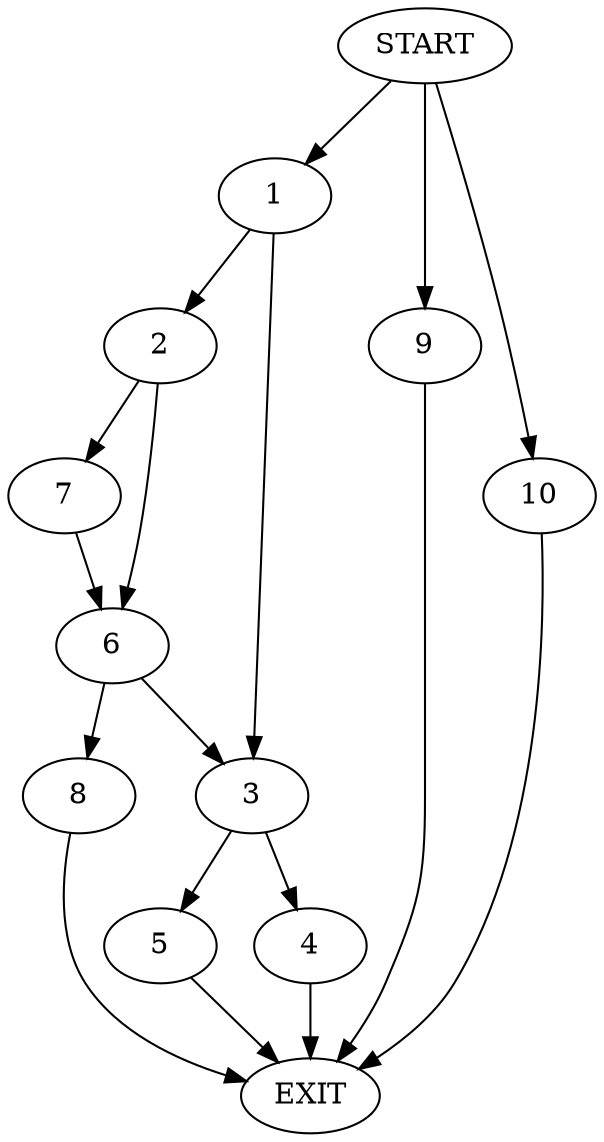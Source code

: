 digraph {
0 [label="START"]
11 [label="EXIT"]
0 -> 1
1 -> 2
1 -> 3
3 -> 4
3 -> 5
2 -> 6
2 -> 7
7 -> 6
6 -> 3
6 -> 8
8 -> 11
4 -> 11
5 -> 11
0 -> 9
9 -> 11
0 -> 10
10 -> 11
}

